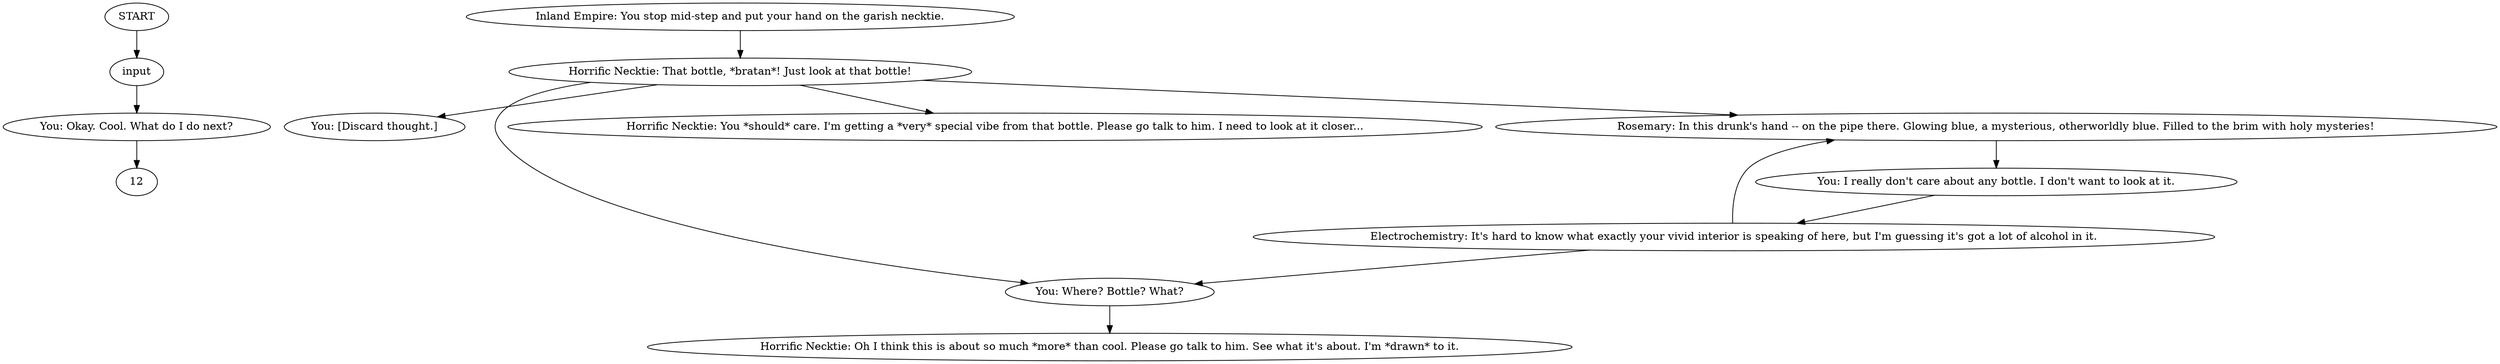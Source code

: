 # VILLAGE ORB / spirit necktie
# horrific necktie reacting to the bottle and urging you to buy it because otherwise buying the medicial spirit lacks foreshadowing and is too missable.
# ==================================================
digraph G {
	  0 [label="START"];
	  1 [label="input"];
	  2 [label="You: [Discard thought.]"];
	  3 [label="Horrific Necktie: That bottle, *bratan*! Just look at that bottle!"];
	  4 [label="Inland Empire: You stop mid-step and put your hand on the garish necktie."];
	  5 [label="You: Okay. Cool. What do I do next?"];
	  6 [label="You: Where? Bottle? What?"];
	  7 [label="Horrific Necktie: You *should* care. I'm getting a *very* special vibe from that bottle. Please go talk to him. I need to look at it closer..."];
	  8 [label="Electrochemistry: It's hard to know what exactly your vivid interior is speaking of here, but I'm guessing it's got a lot of alcohol in it."];
	  9 [label="You: I really don't care about any bottle. I don't want to look at it."];
	  10 [label="Rosemary: In this drunk's hand -- on the pipe there. Glowing blue, a mysterious, otherworldly blue. Filled to the brim with holy mysteries!"];
	  11 [label="Horrific Necktie: Oh I think this is about so much *more* than cool. Please go talk to him. See what it's about. I'm *drawn* to it."];
	  0 -> 1
	  1 -> 5
	  3 -> 10
	  3 -> 2
	  3 -> 6
	  3 -> 7
	  4 -> 3
	  5 -> 12
	  6 -> 11
	  8 -> 10
	  8 -> 6
	  9 -> 8
	  10 -> 9
}

